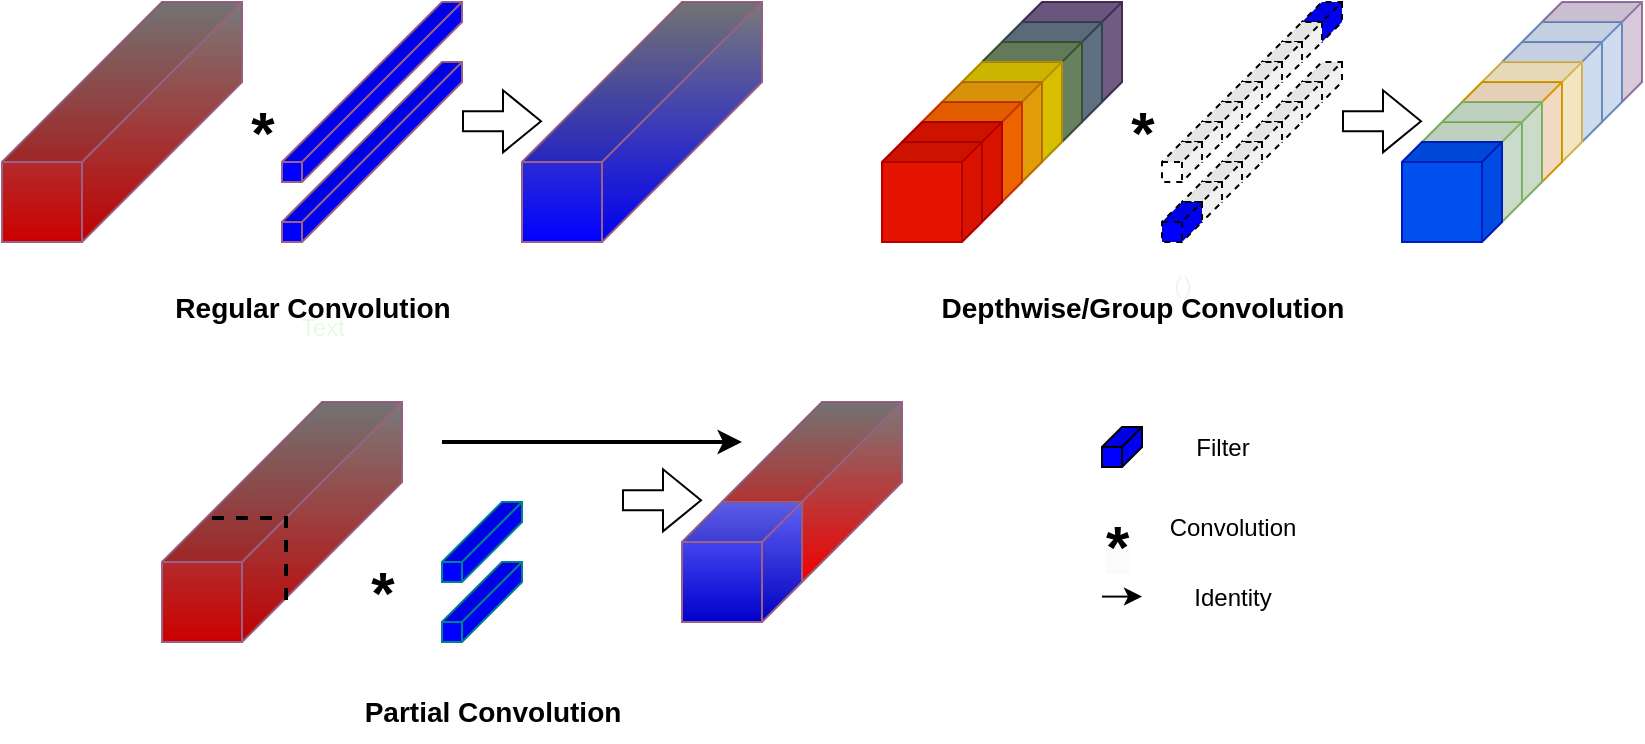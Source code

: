 <mxfile version="21.6.1" type="device">
  <diagram name="第 1 页" id="bB537N-INVUiUfxHYbDp">
    <mxGraphModel dx="2885" dy="1188" grid="1" gridSize="10" guides="1" tooltips="1" connect="1" arrows="1" fold="1" page="1" pageScale="1" pageWidth="827" pageHeight="1169" math="0" shadow="0">
      <root>
        <mxCell id="0" />
        <mxCell id="1" parent="0" />
        <mxCell id="oLA8v_LMOyX2fYrxe-CH-184" value="" style="shape=cube;whiteSpace=wrap;html=1;boundedLbl=1;backgroundOutline=1;darkOpacity=0.05;darkOpacity2=0.1;strokeColor=#996185;fillColor=#808080;size=80;rotation=0;direction=south;gradientColor=#CC0000;gradientDirection=east;" parent="1" vertex="1">
          <mxGeometry x="-450" y="660" width="120" height="120" as="geometry">
            <mxPoint as="offset" />
          </mxGeometry>
        </mxCell>
        <mxCell id="oLA8v_LMOyX2fYrxe-CH-200" value="" style="shape=cube;whiteSpace=wrap;html=1;boundedLbl=1;backgroundOutline=1;darkOpacity=0.05;darkOpacity2=0.1;strokeColor=#996185;fillColor=#0000FF;size=80;rotation=0;direction=south;gradientColor=none;gradientDirection=east;" parent="1" vertex="1">
          <mxGeometry x="-310" y="660" width="90" height="90" as="geometry">
            <mxPoint as="offset" />
          </mxGeometry>
        </mxCell>
        <mxCell id="oLA8v_LMOyX2fYrxe-CH-201" value="" style="shape=cube;whiteSpace=wrap;html=1;boundedLbl=1;backgroundOutline=1;darkOpacity=0.05;darkOpacity2=0.1;strokeColor=#996185;fillColor=#0000FF;size=80;rotation=0;direction=south;gradientColor=none;gradientDirection=east;" parent="1" vertex="1">
          <mxGeometry x="-310" y="690" width="90" height="90" as="geometry">
            <mxPoint as="offset" />
          </mxGeometry>
        </mxCell>
        <mxCell id="oLA8v_LMOyX2fYrxe-CH-214" value="" style="shape=cube;whiteSpace=wrap;html=1;boundedLbl=1;backgroundOutline=1;darkOpacity=0.05;darkOpacity2=0.1;strokeColor=#996185;fillColor=#808080;size=80;rotation=0;direction=south;gradientColor=#0000FF;gradientDirection=east;" parent="1" vertex="1">
          <mxGeometry x="-190" y="660" width="120" height="120" as="geometry">
            <mxPoint as="offset" />
          </mxGeometry>
        </mxCell>
        <mxCell id="oLA8v_LMOyX2fYrxe-CH-216" value="" style="shape=flexArrow;endArrow=classic;html=1;rounded=0;fontColor=#E4FDE1;" parent="1" edge="1">
          <mxGeometry width="50" height="50" relative="1" as="geometry">
            <mxPoint x="220" y="719.66" as="sourcePoint" />
            <mxPoint x="260" y="719.66" as="targetPoint" />
          </mxGeometry>
        </mxCell>
        <mxCell id="oLA8v_LMOyX2fYrxe-CH-224" value="" style="group" parent="1" vertex="1" connectable="0">
          <mxGeometry x="250" y="660" width="120" height="120" as="geometry" />
        </mxCell>
        <mxCell id="oLA8v_LMOyX2fYrxe-CH-199" value="" style="shape=cube;whiteSpace=wrap;html=1;boundedLbl=1;backgroundOutline=1;darkOpacity=0.05;darkOpacity2=0.1;strokeColor=#9673a6;fillColor=#e1d5e7;size=10;rotation=0;direction=south;" parent="oLA8v_LMOyX2fYrxe-CH-224" vertex="1">
          <mxGeometry x="70" width="50" height="50" as="geometry">
            <mxPoint as="offset" />
          </mxGeometry>
        </mxCell>
        <mxCell id="oLA8v_LMOyX2fYrxe-CH-217" value="" style="shape=cube;whiteSpace=wrap;html=1;boundedLbl=1;backgroundOutline=1;darkOpacity=0.05;darkOpacity2=0.1;strokeColor=#6c8ebf;fillColor=#dae8fc;size=10;rotation=0;direction=south;" parent="oLA8v_LMOyX2fYrxe-CH-224" vertex="1">
          <mxGeometry x="60" y="10" width="50" height="50" as="geometry">
            <mxPoint as="offset" />
          </mxGeometry>
        </mxCell>
        <mxCell id="oLA8v_LMOyX2fYrxe-CH-218" value="" style="shape=cube;whiteSpace=wrap;html=1;boundedLbl=1;backgroundOutline=1;darkOpacity=0.05;darkOpacity2=0.1;strokeColor=#6c8ebf;fillColor=#dae8fc;size=10;rotation=0;direction=south;" parent="oLA8v_LMOyX2fYrxe-CH-224" vertex="1">
          <mxGeometry x="50" y="20" width="50" height="50" as="geometry">
            <mxPoint as="offset" />
          </mxGeometry>
        </mxCell>
        <mxCell id="oLA8v_LMOyX2fYrxe-CH-219" value="" style="shape=cube;whiteSpace=wrap;html=1;boundedLbl=1;backgroundOutline=1;darkOpacity=0.05;darkOpacity2=0.1;strokeColor=#d6b656;fillColor=#fff2cc;size=10;rotation=0;direction=south;" parent="oLA8v_LMOyX2fYrxe-CH-224" vertex="1">
          <mxGeometry x="40" y="30" width="50" height="50" as="geometry">
            <mxPoint as="offset" />
          </mxGeometry>
        </mxCell>
        <mxCell id="oLA8v_LMOyX2fYrxe-CH-220" value="" style="shape=cube;whiteSpace=wrap;html=1;boundedLbl=1;backgroundOutline=1;darkOpacity=0.05;darkOpacity2=0.1;strokeColor=#d79b00;fillColor=#ffe6cc;size=10;rotation=0;direction=south;" parent="oLA8v_LMOyX2fYrxe-CH-224" vertex="1">
          <mxGeometry x="30" y="40" width="50" height="50" as="geometry">
            <mxPoint as="offset" />
          </mxGeometry>
        </mxCell>
        <mxCell id="oLA8v_LMOyX2fYrxe-CH-221" value="" style="shape=cube;whiteSpace=wrap;html=1;boundedLbl=1;backgroundOutline=1;darkOpacity=0.05;darkOpacity2=0.1;strokeColor=#82b366;fillColor=#d5e8d4;size=10;rotation=0;direction=south;" parent="oLA8v_LMOyX2fYrxe-CH-224" vertex="1">
          <mxGeometry x="20" y="50" width="50" height="50" as="geometry">
            <mxPoint as="offset" />
          </mxGeometry>
        </mxCell>
        <mxCell id="oLA8v_LMOyX2fYrxe-CH-222" value="" style="shape=cube;whiteSpace=wrap;html=1;boundedLbl=1;backgroundOutline=1;darkOpacity=0.05;darkOpacity2=0.1;strokeColor=#82b366;fillColor=#d5e8d4;size=10;rotation=0;direction=south;" parent="oLA8v_LMOyX2fYrxe-CH-224" vertex="1">
          <mxGeometry x="10" y="60" width="50" height="50" as="geometry">
            <mxPoint as="offset" />
          </mxGeometry>
        </mxCell>
        <mxCell id="oLA8v_LMOyX2fYrxe-CH-223" value="" style="shape=cube;whiteSpace=wrap;html=1;boundedLbl=1;backgroundOutline=1;darkOpacity=0.05;darkOpacity2=0.1;strokeColor=#001DBC;fillColor=#0050ef;size=10;rotation=0;direction=south;fontColor=#ffffff;" parent="oLA8v_LMOyX2fYrxe-CH-224" vertex="1">
          <mxGeometry y="70" width="50" height="50" as="geometry">
            <mxPoint as="offset" />
          </mxGeometry>
        </mxCell>
        <mxCell id="oLA8v_LMOyX2fYrxe-CH-280" value="" style="group" parent="1" vertex="1" connectable="0">
          <mxGeometry x="-10" y="660" width="120" height="120" as="geometry" />
        </mxCell>
        <mxCell id="oLA8v_LMOyX2fYrxe-CH-181" value="" style="shape=cube;whiteSpace=wrap;html=1;boundedLbl=1;backgroundOutline=1;darkOpacity=0.05;darkOpacity2=0.1;strokeColor=#432D57;fontColor=#ffffff;fillColor=#76608a;size=10;rotation=0;direction=south;container=0;" parent="oLA8v_LMOyX2fYrxe-CH-280" vertex="1">
          <mxGeometry x="70" width="50" height="50" as="geometry">
            <mxPoint as="offset" />
          </mxGeometry>
        </mxCell>
        <mxCell id="oLA8v_LMOyX2fYrxe-CH-182" value="" style="shape=cube;whiteSpace=wrap;html=1;boundedLbl=1;backgroundOutline=1;darkOpacity=0.05;darkOpacity2=0.1;strokeColor=#314354;fontColor=#ffffff;fillColor=#647687;size=10;rotation=0;direction=south;container=0;" parent="oLA8v_LMOyX2fYrxe-CH-280" vertex="1">
          <mxGeometry x="60" y="10" width="50" height="50" as="geometry">
            <mxPoint as="offset" />
          </mxGeometry>
        </mxCell>
        <mxCell id="oLA8v_LMOyX2fYrxe-CH-183" value="" style="shape=cube;whiteSpace=wrap;html=1;boundedLbl=1;backgroundOutline=1;darkOpacity=0.05;darkOpacity2=0.1;strokeColor=#3A5431;fontColor=#ffffff;fillColor=#6d8764;size=10;rotation=0;direction=south;container=0;" parent="oLA8v_LMOyX2fYrxe-CH-280" vertex="1">
          <mxGeometry x="50" y="20" width="50" height="50" as="geometry">
            <mxPoint as="offset" />
          </mxGeometry>
        </mxCell>
        <mxCell id="oLA8v_LMOyX2fYrxe-CH-185" value="" style="shape=cube;whiteSpace=wrap;html=1;boundedLbl=1;backgroundOutline=1;darkOpacity=0.05;darkOpacity2=0.1;strokeColor=#B09500;fontColor=#000000;fillColor=#e3c800;size=10;rotation=0;direction=south;container=0;" parent="oLA8v_LMOyX2fYrxe-CH-280" vertex="1">
          <mxGeometry x="40" y="30" width="50" height="50" as="geometry">
            <mxPoint as="offset" />
          </mxGeometry>
        </mxCell>
        <mxCell id="oLA8v_LMOyX2fYrxe-CH-186" value="" style="shape=cube;whiteSpace=wrap;html=1;boundedLbl=1;backgroundOutline=1;darkOpacity=0.05;darkOpacity2=0.1;strokeColor=#BD7000;fontColor=#000000;fillColor=#f0a30a;size=10;rotation=0;direction=south;container=0;" parent="oLA8v_LMOyX2fYrxe-CH-280" vertex="1">
          <mxGeometry x="30" y="40" width="50" height="50" as="geometry">
            <mxPoint as="offset" />
          </mxGeometry>
        </mxCell>
        <mxCell id="oLA8v_LMOyX2fYrxe-CH-187" value="" style="shape=cube;whiteSpace=wrap;html=1;boundedLbl=1;backgroundOutline=1;darkOpacity=0.05;darkOpacity2=0.1;strokeColor=#C73500;fontColor=#000000;fillColor=#fa6800;size=10;rotation=0;direction=south;container=0;" parent="oLA8v_LMOyX2fYrxe-CH-280" vertex="1">
          <mxGeometry x="20" y="50" width="50" height="50" as="geometry">
            <mxPoint as="offset" />
          </mxGeometry>
        </mxCell>
        <mxCell id="oLA8v_LMOyX2fYrxe-CH-188" value="" style="shape=cube;whiteSpace=wrap;html=1;boundedLbl=1;backgroundOutline=1;darkOpacity=0.05;darkOpacity2=0.1;strokeColor=#B20000;fontColor=#ffffff;fillColor=#e51400;size=10;rotation=0;direction=south;container=0;" parent="oLA8v_LMOyX2fYrxe-CH-280" vertex="1">
          <mxGeometry x="10" y="60" width="50" height="50" as="geometry">
            <mxPoint as="offset" />
          </mxGeometry>
        </mxCell>
        <mxCell id="oLA8v_LMOyX2fYrxe-CH-189" value="" style="shape=cube;whiteSpace=wrap;html=1;boundedLbl=1;backgroundOutline=1;darkOpacity=0.05;darkOpacity2=0.1;strokeColor=#B20000;fontColor=#ffffff;fillColor=#e51400;size=10;rotation=0;direction=south;container=0;" parent="oLA8v_LMOyX2fYrxe-CH-280" vertex="1">
          <mxGeometry y="70" width="50" height="50" as="geometry">
            <mxPoint as="offset" />
          </mxGeometry>
        </mxCell>
        <mxCell id="oLA8v_LMOyX2fYrxe-CH-291" value="" style="group" parent="1" vertex="1" connectable="0">
          <mxGeometry x="130" y="660" width="90" height="120" as="geometry" />
        </mxCell>
        <mxCell id="oLA8v_LMOyX2fYrxe-CH-279" value="" style="group" parent="oLA8v_LMOyX2fYrxe-CH-291" vertex="1" connectable="0">
          <mxGeometry width="90" height="90" as="geometry" />
        </mxCell>
        <mxCell id="oLA8v_LMOyX2fYrxe-CH-236" value="" style="shape=cube;whiteSpace=wrap;html=1;boundedLbl=1;backgroundOutline=1;darkOpacity=0.05;darkOpacity2=0.1;strokeColor=#000000;fontColor=#E4FDE1;fillColor=#0000FF;direction=south;size=10;rotation=0;dashed=1;container=0;" parent="oLA8v_LMOyX2fYrxe-CH-279" vertex="1">
          <mxGeometry x="70" width="20" height="20" as="geometry" />
        </mxCell>
        <mxCell id="oLA8v_LMOyX2fYrxe-CH-243" value="" style="shape=cube;whiteSpace=wrap;html=1;boundedLbl=1;backgroundOutline=1;darkOpacity=0.05;darkOpacity2=0.1;strokeColor=#000000;fontColor=#E4FDE1;fillColor=#FFFFFF;direction=south;size=10;rotation=0;dashed=1;container=0;" parent="oLA8v_LMOyX2fYrxe-CH-279" vertex="1">
          <mxGeometry x="60" y="10" width="20" height="20" as="geometry" />
        </mxCell>
        <mxCell id="oLA8v_LMOyX2fYrxe-CH-247" value="" style="shape=cube;whiteSpace=wrap;html=1;boundedLbl=1;backgroundOutline=1;darkOpacity=0.05;darkOpacity2=0.1;strokeColor=#000000;fontColor=#E4FDE1;fillColor=#FFFFFF;direction=south;size=10;rotation=0;dashed=1;container=0;" parent="oLA8v_LMOyX2fYrxe-CH-279" vertex="1">
          <mxGeometry x="50" y="20" width="20" height="20" as="geometry" />
        </mxCell>
        <mxCell id="oLA8v_LMOyX2fYrxe-CH-252" value="" style="shape=cube;whiteSpace=wrap;html=1;boundedLbl=1;backgroundOutline=1;darkOpacity=0.05;darkOpacity2=0.1;strokeColor=#000000;fontColor=#E4FDE1;fillColor=#FFFFFF;direction=south;size=10;rotation=0;dashed=1;container=0;" parent="oLA8v_LMOyX2fYrxe-CH-279" vertex="1">
          <mxGeometry x="40" y="30" width="20" height="20" as="geometry" />
        </mxCell>
        <mxCell id="oLA8v_LMOyX2fYrxe-CH-253" value="" style="shape=cube;whiteSpace=wrap;html=1;boundedLbl=1;backgroundOutline=1;darkOpacity=0.05;darkOpacity2=0.1;strokeColor=#000000;fontColor=#E4FDE1;fillColor=#FFFFFF;direction=south;size=10;rotation=0;dashed=1;container=0;" parent="oLA8v_LMOyX2fYrxe-CH-279" vertex="1">
          <mxGeometry x="30" y="40" width="20" height="20" as="geometry" />
        </mxCell>
        <mxCell id="oLA8v_LMOyX2fYrxe-CH-254" value="" style="shape=cube;whiteSpace=wrap;html=1;boundedLbl=1;backgroundOutline=1;darkOpacity=0.05;darkOpacity2=0.1;strokeColor=#000000;fontColor=#E4FDE1;fillColor=#FFFFFF;direction=south;size=10;rotation=0;dashed=1;container=0;" parent="oLA8v_LMOyX2fYrxe-CH-279" vertex="1">
          <mxGeometry x="20" y="50" width="20" height="20" as="geometry" />
        </mxCell>
        <mxCell id="oLA8v_LMOyX2fYrxe-CH-255" value="" style="shape=cube;whiteSpace=wrap;html=1;boundedLbl=1;backgroundOutline=1;darkOpacity=0.05;darkOpacity2=0.1;strokeColor=#000000;fontColor=#E4FDE1;fillColor=#FFFFFF;direction=south;size=10;rotation=0;dashed=1;container=0;" parent="oLA8v_LMOyX2fYrxe-CH-279" vertex="1">
          <mxGeometry x="10" y="60" width="20" height="20" as="geometry" />
        </mxCell>
        <mxCell id="oLA8v_LMOyX2fYrxe-CH-257" value="" style="shape=cube;whiteSpace=wrap;html=1;boundedLbl=1;backgroundOutline=1;darkOpacity=0.05;darkOpacity2=0.1;strokeColor=#000000;fontColor=#ffffff;fillColor=#FFFFFF;direction=south;size=10;rotation=0;dashed=1;container=0;" parent="oLA8v_LMOyX2fYrxe-CH-279" vertex="1">
          <mxGeometry y="70" width="20" height="20" as="geometry" />
        </mxCell>
        <mxCell id="oLA8v_LMOyX2fYrxe-CH-281" value="" style="group" parent="oLA8v_LMOyX2fYrxe-CH-291" vertex="1" connectable="0">
          <mxGeometry y="30" width="90" height="90" as="geometry" />
        </mxCell>
        <mxCell id="oLA8v_LMOyX2fYrxe-CH-282" value="" style="shape=cube;whiteSpace=wrap;html=1;boundedLbl=1;backgroundOutline=1;darkOpacity=0.05;darkOpacity2=0.1;strokeColor=#000000;fontColor=#E4FDE1;fillColor=#FFFFFF;direction=south;size=10;rotation=0;dashed=1;container=0;" parent="oLA8v_LMOyX2fYrxe-CH-281" vertex="1">
          <mxGeometry x="70" width="20" height="20" as="geometry" />
        </mxCell>
        <mxCell id="oLA8v_LMOyX2fYrxe-CH-283" value="" style="shape=cube;whiteSpace=wrap;html=1;boundedLbl=1;backgroundOutline=1;darkOpacity=0.05;darkOpacity2=0.1;strokeColor=#000000;fontColor=#E4FDE1;fillColor=#FFFFFF;direction=south;size=10;rotation=0;dashed=1;container=0;" parent="oLA8v_LMOyX2fYrxe-CH-281" vertex="1">
          <mxGeometry x="60" y="10" width="20" height="20" as="geometry" />
        </mxCell>
        <mxCell id="oLA8v_LMOyX2fYrxe-CH-284" value="" style="shape=cube;whiteSpace=wrap;html=1;boundedLbl=1;backgroundOutline=1;darkOpacity=0.05;darkOpacity2=0.1;strokeColor=#000000;fontColor=#E4FDE1;fillColor=#FFFFFF;direction=south;size=10;rotation=0;dashed=1;container=0;" parent="oLA8v_LMOyX2fYrxe-CH-281" vertex="1">
          <mxGeometry x="50" y="20" width="20" height="20" as="geometry" />
        </mxCell>
        <mxCell id="oLA8v_LMOyX2fYrxe-CH-285" value="" style="shape=cube;whiteSpace=wrap;html=1;boundedLbl=1;backgroundOutline=1;darkOpacity=0.05;darkOpacity2=0.1;strokeColor=#000000;fontColor=#E4FDE1;fillColor=#FFFFFF;direction=south;size=10;rotation=0;dashed=1;container=0;" parent="oLA8v_LMOyX2fYrxe-CH-281" vertex="1">
          <mxGeometry x="40" y="30" width="20" height="20" as="geometry" />
        </mxCell>
        <mxCell id="oLA8v_LMOyX2fYrxe-CH-286" value="" style="shape=cube;whiteSpace=wrap;html=1;boundedLbl=1;backgroundOutline=1;darkOpacity=0.05;darkOpacity2=0.1;strokeColor=#000000;fontColor=#E4FDE1;fillColor=#FFFFFF;direction=south;size=10;rotation=0;dashed=1;container=0;" parent="oLA8v_LMOyX2fYrxe-CH-281" vertex="1">
          <mxGeometry x="30" y="40" width="20" height="20" as="geometry" />
        </mxCell>
        <mxCell id="oLA8v_LMOyX2fYrxe-CH-287" value="" style="shape=cube;whiteSpace=wrap;html=1;boundedLbl=1;backgroundOutline=1;darkOpacity=0.05;darkOpacity2=0.1;strokeColor=#000000;fontColor=#E4FDE1;fillColor=#FFFFFF;direction=south;size=10;rotation=0;dashed=1;container=0;" parent="oLA8v_LMOyX2fYrxe-CH-281" vertex="1">
          <mxGeometry x="20" y="50" width="20" height="20" as="geometry" />
        </mxCell>
        <mxCell id="oLA8v_LMOyX2fYrxe-CH-288" value="" style="shape=cube;whiteSpace=wrap;html=1;boundedLbl=1;backgroundOutline=1;darkOpacity=0.05;darkOpacity2=0.1;strokeColor=#000000;fontColor=#E4FDE1;fillColor=#FFFFFF;direction=south;size=10;rotation=0;dashed=1;container=0;" parent="oLA8v_LMOyX2fYrxe-CH-281" vertex="1">
          <mxGeometry x="10" y="60" width="20" height="20" as="geometry" />
        </mxCell>
        <mxCell id="oLA8v_LMOyX2fYrxe-CH-289" value="" style="shape=cube;whiteSpace=wrap;html=1;boundedLbl=1;backgroundOutline=1;darkOpacity=0.05;darkOpacity2=0.1;strokeColor=#000000;fontColor=#ffffff;fillColor=#0000FF;direction=south;size=10;rotation=0;dashed=1;container=0;" parent="oLA8v_LMOyX2fYrxe-CH-281" vertex="1">
          <mxGeometry y="70" width="20" height="20" as="geometry" />
        </mxCell>
        <mxCell id="oLA8v_LMOyX2fYrxe-CH-292" value="&lt;b&gt;&lt;font color=&quot;#000000&quot; style=&quot;font-size: 30px;&quot;&gt;*&lt;/font&gt;&lt;/b&gt;" style="text;html=1;align=center;verticalAlign=middle;resizable=0;points=[];autosize=1;strokeColor=none;fillColor=none;fontColor=#E4FDE1;" parent="1" vertex="1">
          <mxGeometry x="100" y="700" width="40" height="50" as="geometry" />
        </mxCell>
        <mxCell id="oLA8v_LMOyX2fYrxe-CH-293" value="" style="shape=flexArrow;endArrow=classic;html=1;rounded=0;fontColor=#E4FDE1;" parent="1" edge="1">
          <mxGeometry width="50" height="50" relative="1" as="geometry">
            <mxPoint x="-220" y="719.66" as="sourcePoint" />
            <mxPoint x="-180" y="719.66" as="targetPoint" />
          </mxGeometry>
        </mxCell>
        <mxCell id="oLA8v_LMOyX2fYrxe-CH-299" value="&lt;b&gt;&lt;font color=&quot;#000000&quot; style=&quot;font-size: 30px;&quot;&gt;*&lt;/font&gt;&lt;/b&gt;" style="text;html=1;align=center;verticalAlign=middle;resizable=0;points=[];autosize=1;strokeColor=none;fillColor=none;fontColor=#E4FDE1;" parent="1" vertex="1">
          <mxGeometry x="-340" y="700" width="40" height="50" as="geometry" />
        </mxCell>
        <mxCell id="oLA8v_LMOyX2fYrxe-CH-305" value="" style="group" parent="1" vertex="1" connectable="0">
          <mxGeometry x="-370" y="860" width="370" height="120" as="geometry" />
        </mxCell>
        <mxCell id="oLA8v_LMOyX2fYrxe-CH-202" value="&lt;b&gt;&lt;font color=&quot;#000000&quot; style=&quot;font-size: 30px;&quot;&gt;*&lt;/font&gt;&lt;/b&gt;" style="text;html=1;align=center;verticalAlign=middle;resizable=0;points=[];autosize=1;strokeColor=none;fillColor=none;fontColor=#E4FDE1;" parent="oLA8v_LMOyX2fYrxe-CH-305" vertex="1">
          <mxGeometry x="90" y="70" width="40" height="50" as="geometry" />
        </mxCell>
        <mxCell id="oLA8v_LMOyX2fYrxe-CH-294" value="" style="shape=cube;whiteSpace=wrap;html=1;boundedLbl=1;backgroundOutline=1;darkOpacity=0.05;darkOpacity2=0.1;strokeColor=#996185;fillColor=#808080;size=80;rotation=0;direction=south;gradientColor=#CC0000;gradientDirection=east;" parent="oLA8v_LMOyX2fYrxe-CH-305" vertex="1">
          <mxGeometry width="120" height="120" as="geometry">
            <mxPoint as="offset" />
          </mxGeometry>
        </mxCell>
        <mxCell id="oLA8v_LMOyX2fYrxe-CH-296" value="" style="endArrow=none;html=1;rounded=0;strokeColor=#000000;fontColor=#E4FDE1;fillColor=#F45B69;dashed=1;strokeWidth=2;exitX=0.483;exitY=0.792;exitDx=0;exitDy=0;exitPerimeter=0;" parent="oLA8v_LMOyX2fYrxe-CH-305" source="oLA8v_LMOyX2fYrxe-CH-294" edge="1">
          <mxGeometry width="50" height="50" relative="1" as="geometry">
            <mxPoint x="30" y="50" as="sourcePoint" />
            <mxPoint x="62" y="100" as="targetPoint" />
            <Array as="points">
              <mxPoint x="62" y="58" />
            </Array>
          </mxGeometry>
        </mxCell>
        <mxCell id="oLA8v_LMOyX2fYrxe-CH-297" value="" style="shape=cube;whiteSpace=wrap;html=1;boundedLbl=1;backgroundOutline=1;darkOpacity=0.05;darkOpacity2=0.1;strokeColor=#028090;fontColor=#E4FDE1;fillColor=#0000FF;direction=south;size=30;" parent="oLA8v_LMOyX2fYrxe-CH-305" vertex="1">
          <mxGeometry x="140" y="50" width="40" height="40" as="geometry" />
        </mxCell>
        <mxCell id="oLA8v_LMOyX2fYrxe-CH-298" value="" style="shape=cube;whiteSpace=wrap;html=1;boundedLbl=1;backgroundOutline=1;darkOpacity=0.05;darkOpacity2=0.1;strokeColor=#028090;fontColor=#E4FDE1;fillColor=#0000FF;direction=south;size=30;" parent="oLA8v_LMOyX2fYrxe-CH-305" vertex="1">
          <mxGeometry x="140" y="80" width="40" height="40" as="geometry" />
        </mxCell>
        <mxCell id="oLA8v_LMOyX2fYrxe-CH-302" value="" style="group" parent="oLA8v_LMOyX2fYrxe-CH-305" vertex="1" connectable="0">
          <mxGeometry x="250" width="120" height="120" as="geometry" />
        </mxCell>
        <mxCell id="oLA8v_LMOyX2fYrxe-CH-300" value="" style="shape=cube;whiteSpace=wrap;html=1;boundedLbl=1;backgroundOutline=1;darkOpacity=0.05;darkOpacity2=0.1;strokeColor=#996185;fillColor=#808080;size=50;rotation=0;direction=south;gradientColor=#FF0000;gradientDirection=east;" parent="oLA8v_LMOyX2fYrxe-CH-302" vertex="1">
          <mxGeometry x="30" width="90" height="90" as="geometry">
            <mxPoint as="offset" />
          </mxGeometry>
        </mxCell>
        <mxCell id="oLA8v_LMOyX2fYrxe-CH-301" value="" style="shape=cube;whiteSpace=wrap;html=1;boundedLbl=1;backgroundOutline=1;darkOpacity=0.05;darkOpacity2=0.1;strokeColor=#996185;fillColor=#6666FF;size=20;rotation=0;direction=south;gradientColor=#0000CC;gradientDirection=east;" parent="oLA8v_LMOyX2fYrxe-CH-302" vertex="1">
          <mxGeometry x="10" y="50" width="60" height="60" as="geometry">
            <mxPoint as="offset" />
          </mxGeometry>
        </mxCell>
        <mxCell id="oLA8v_LMOyX2fYrxe-CH-303" value="" style="shape=flexArrow;endArrow=classic;html=1;rounded=0;fontColor=#E4FDE1;" parent="oLA8v_LMOyX2fYrxe-CH-305" edge="1">
          <mxGeometry width="50" height="50" relative="1" as="geometry">
            <mxPoint x="230" y="49.17" as="sourcePoint" />
            <mxPoint x="270" y="49.17" as="targetPoint" />
          </mxGeometry>
        </mxCell>
        <mxCell id="oLA8v_LMOyX2fYrxe-CH-304" value="" style="endArrow=classic;html=1;rounded=0;strokeColor=#000000;fontColor=#E4FDE1;fillColor=#F45B69;strokeWidth=2;" parent="oLA8v_LMOyX2fYrxe-CH-305" edge="1">
          <mxGeometry width="50" height="50" relative="1" as="geometry">
            <mxPoint x="140" y="20" as="sourcePoint" />
            <mxPoint x="290" y="20" as="targetPoint" />
          </mxGeometry>
        </mxCell>
        <mxCell id="oLA8v_LMOyX2fYrxe-CH-308" value="Text" style="text;html=1;align=center;verticalAlign=middle;resizable=0;points=[];autosize=1;strokeColor=none;fillColor=none;fontColor=#E4FDE1;" parent="1" vertex="1">
          <mxGeometry x="-315" y="808" width="50" height="30" as="geometry" />
        </mxCell>
        <mxCell id="oLA8v_LMOyX2fYrxe-CH-309" value="&lt;font size=&quot;1&quot; color=&quot;#000000&quot;&gt;&lt;b style=&quot;font-size: 14px;&quot;&gt;Regular Convolution&lt;/b&gt;&lt;/font&gt;" style="text;html=1;align=center;verticalAlign=middle;resizable=0;points=[];autosize=1;strokeColor=none;fillColor=none;fontColor=#E4FDE1;" parent="1" vertex="1">
          <mxGeometry x="-375" y="798" width="160" height="30" as="geometry" />
        </mxCell>
        <mxCell id="oLA8v_LMOyX2fYrxe-CH-310" value="（）" style="text;html=1;align=center;verticalAlign=middle;resizable=0;points=[];autosize=1;strokeColor=none;fillColor=none;fontColor=#E4FDE1;" parent="1" vertex="1">
          <mxGeometry x="115" y="788" width="50" height="30" as="geometry" />
        </mxCell>
        <mxCell id="oLA8v_LMOyX2fYrxe-CH-311" value="&lt;font size=&quot;1&quot; color=&quot;#000000&quot;&gt;&lt;b style=&quot;font-size: 14px;&quot;&gt;Depthwise/Group Convolution&lt;/b&gt;&lt;/font&gt;" style="text;html=1;align=center;verticalAlign=middle;resizable=0;points=[];autosize=1;strokeColor=none;fillColor=none;fontColor=#E4FDE1;" parent="1" vertex="1">
          <mxGeometry x="10" y="798" width="220" height="30" as="geometry" />
        </mxCell>
        <mxCell id="oLA8v_LMOyX2fYrxe-CH-312" value="&lt;font size=&quot;1&quot; color=&quot;#000000&quot;&gt;&lt;b style=&quot;font-size: 14px;&quot;&gt;Partial Convolution&lt;/b&gt;&lt;/font&gt;" style="text;html=1;align=center;verticalAlign=middle;resizable=0;points=[];autosize=1;strokeColor=none;fillColor=none;fontColor=#E4FDE1;" parent="1" vertex="1">
          <mxGeometry x="-280" y="1000" width="150" height="30" as="geometry" />
        </mxCell>
        <mxCell id="oLA8v_LMOyX2fYrxe-CH-334" value="" style="group" parent="1" vertex="1" connectable="0">
          <mxGeometry x="100" y="867.5" width="110" height="105" as="geometry" />
        </mxCell>
        <mxCell id="oLA8v_LMOyX2fYrxe-CH-321" value="&lt;font color=&quot;#000000&quot;&gt;Filter&lt;/font&gt;" style="text;html=1;align=center;verticalAlign=middle;resizable=0;points=[];autosize=1;strokeColor=none;fillColor=none;fontColor=#E4FDE1;" parent="oLA8v_LMOyX2fYrxe-CH-334" vertex="1">
          <mxGeometry x="35" width="50" height="30" as="geometry" />
        </mxCell>
        <mxCell id="oLA8v_LMOyX2fYrxe-CH-313" value="&lt;b style=&quot;border-color: var(--border-color); color: rgb(228, 253, 225); font-family: Helvetica; font-size: 12px; font-style: normal; font-variant-ligatures: normal; font-variant-caps: normal; letter-spacing: normal; orphans: 2; text-align: center; text-indent: 0px; text-transform: none; widows: 2; word-spacing: 0px; -webkit-text-stroke-width: 0px; background-color: rgb(251, 251, 251); text-decoration-thickness: initial; text-decoration-style: initial; text-decoration-color: initial;&quot;&gt;&lt;font color=&quot;#000000&quot; style=&quot;border-color: var(--border-color); font-size: 30px;&quot;&gt;*&lt;/font&gt;&lt;/b&gt;" style="text;whiteSpace=wrap;html=1;fontColor=#E4FDE1;container=0;" parent="oLA8v_LMOyX2fYrxe-CH-334" vertex="1">
          <mxGeometry y="40" width="50" height="60" as="geometry" />
        </mxCell>
        <mxCell id="oLA8v_LMOyX2fYrxe-CH-316" value="" style="endArrow=classic;html=1;rounded=0;strokeColor=#000000;fontColor=#E4FDE1;fillColor=#F45B69;" parent="oLA8v_LMOyX2fYrxe-CH-334" edge="1">
          <mxGeometry width="50" height="50" relative="1" as="geometry">
            <mxPoint y="89.8" as="sourcePoint" />
            <mxPoint x="20" y="89.8" as="targetPoint" />
          </mxGeometry>
        </mxCell>
        <mxCell id="oLA8v_LMOyX2fYrxe-CH-318" value="" style="shape=cube;whiteSpace=wrap;html=1;boundedLbl=1;backgroundOutline=1;darkOpacity=0.05;darkOpacity2=0.1;strokeColor=#000000;fontColor=#ffffff;fillColor=#0000FF;direction=south;size=10;rotation=0;container=0;" parent="oLA8v_LMOyX2fYrxe-CH-334" vertex="1">
          <mxGeometry y="5" width="20" height="20" as="geometry" />
        </mxCell>
        <mxCell id="oLA8v_LMOyX2fYrxe-CH-322" value="&lt;font color=&quot;#000000&quot;&gt;Convolution&lt;/font&gt;" style="text;html=1;align=center;verticalAlign=middle;resizable=0;points=[];autosize=1;strokeColor=none;fillColor=none;fontColor=#E4FDE1;container=0;" parent="oLA8v_LMOyX2fYrxe-CH-334" vertex="1">
          <mxGeometry x="20" y="40" width="90" height="30" as="geometry" />
        </mxCell>
        <mxCell id="oLA8v_LMOyX2fYrxe-CH-328" value="&lt;font color=&quot;#000000&quot;&gt;Identity&lt;/font&gt;" style="text;html=1;align=center;verticalAlign=middle;resizable=0;points=[];autosize=1;strokeColor=none;fillColor=none;fontColor=#E4FDE1;container=0;" parent="oLA8v_LMOyX2fYrxe-CH-334" vertex="1">
          <mxGeometry x="35" y="75" width="60" height="30" as="geometry" />
        </mxCell>
        <mxCell id="oLA8v_LMOyX2fYrxe-CH-106" value="未命名图层" parent="0" />
      </root>
    </mxGraphModel>
  </diagram>
</mxfile>
